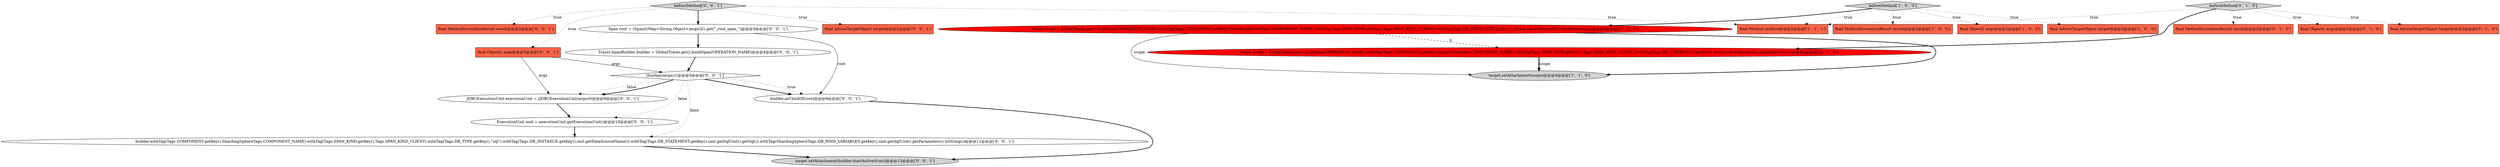 digraph {
20 [style = filled, label = "target.setAttachment(builder.startActive(true))@@@13@@@['0', '0', '1']", fillcolor = lightgray, shape = ellipse image = "AAA0AAABBB3BBB"];
21 [style = filled, label = "Span root = (Span)((Map<String,Object>)args(2().get(\"_root_span_\")@@@3@@@['0', '0', '1']", fillcolor = white, shape = ellipse image = "AAA0AAABBB3BBB"];
11 [style = filled, label = "Scope scope = GlobalTracer.get().buildSpan(OPERATION_NAME).withTag(Tags.COMPONENT.getKey(),JaegerConstants.COMPONENT_NAME).withTag(Tags.SPAN_KIND.getKey(),Tags.SPAN_KIND_CLIENT).withTag(Tags.DB_STATEMENT.getKey(),String.valueOf(args(0()).startActive(true)@@@3@@@['0', '1', '0']", fillcolor = red, shape = ellipse image = "AAA1AAABBB2BBB"];
16 [style = filled, label = "builder.withTag(Tags.COMPONENT.getKey(),ShardingSphereTags.COMPONENT_NAME).withTag(Tags.SPAN_KIND.getKey(),Tags.SPAN_KIND_CLIENT).withTag(Tags.DB_TYPE.getKey(),\"sql\").withTag(Tags.DB_INSTANCE.getKey(),unit.getDataSourceName()).withTag(Tags.DB_STATEMENT.getKey(),unit.getSqlUnit().getSql()).withTag(ShardingSphereTags.DB_BIND_VARIABLES.getKey(),unit.getSqlUnit().getParameters().toString())@@@11@@@['0', '0', '1']", fillcolor = white, shape = ellipse image = "AAA0AAABBB3BBB"];
0 [style = filled, label = "final MethodInvocationResult result@@@2@@@['1', '0', '0']", fillcolor = tomato, shape = box image = "AAA0AAABBB1BBB"];
15 [style = filled, label = "final MethodInvocationResult result@@@2@@@['0', '0', '1']", fillcolor = tomato, shape = box image = "AAA0AAABBB3BBB"];
7 [style = filled, label = "final MethodInvocationResult result@@@2@@@['0', '1', '0']", fillcolor = tomato, shape = box image = "AAA0AAABBB2BBB"];
5 [style = filled, label = "final Method method@@@2@@@['1', '1', '1']", fillcolor = tomato, shape = box image = "AAA0AAABBB1BBB"];
3 [style = filled, label = "final Object(( args@@@2@@@['1', '0', '0']", fillcolor = tomato, shape = box image = "AAA0AAABBB1BBB"];
19 [style = filled, label = "(boolean)args(1(@@@5@@@['0', '0', '1']", fillcolor = white, shape = diamond image = "AAA0AAABBB3BBB"];
23 [style = filled, label = "JDBCExecutionUnit executionUnit = (JDBCExecutionUnit)args(0(@@@9@@@['0', '0', '1']", fillcolor = white, shape = ellipse image = "AAA0AAABBB3BBB"];
13 [style = filled, label = "builder.asChildOf(root)@@@6@@@['0', '0', '1']", fillcolor = white, shape = ellipse image = "AAA0AAABBB3BBB"];
2 [style = filled, label = "final AdviceTargetObject target@@@2@@@['1', '0', '0']", fillcolor = tomato, shape = box image = "AAA0AAABBB1BBB"];
9 [style = filled, label = "final Object(( args@@@2@@@['0', '1', '0']", fillcolor = tomato, shape = box image = "AAA0AAABBB2BBB"];
22 [style = filled, label = "beforeMethod['0', '0', '1']", fillcolor = lightgray, shape = diamond image = "AAA0AAABBB3BBB"];
1 [style = filled, label = "beforeMethod['1', '0', '0']", fillcolor = lightgray, shape = diamond image = "AAA0AAABBB1BBB"];
14 [style = filled, label = "ExecutionUnit unit = executionUnit.getExecutionUnit()@@@10@@@['0', '0', '1']", fillcolor = white, shape = ellipse image = "AAA0AAABBB3BBB"];
8 [style = filled, label = "final AdviceTargetObject target@@@2@@@['0', '1', '0']", fillcolor = tomato, shape = box image = "AAA0AAABBB2BBB"];
4 [style = filled, label = "target.setAttachment(scope)@@@4@@@['1', '1', '0']", fillcolor = lightgray, shape = ellipse image = "AAA0AAABBB1BBB"];
6 [style = filled, label = "Scope scope = GlobalTracer.get().buildSpan(OPERATION_NAME).withTag(Tags.COMPONENT.getKey(),ShardingSphereTags.COMPONENT_NAME).withTag(Tags.SPAN_KIND.getKey(),Tags.SPAN_KIND_CLIENT).withTag(Tags.DB_STATEMENT.getKey(),String.valueOf(args(0()).startActive(true)@@@3@@@['1', '0', '0']", fillcolor = red, shape = ellipse image = "AAA1AAABBB1BBB"];
12 [style = filled, label = "Tracer.SpanBuilder builder = GlobalTracer.get().buildSpan(OPERATION_NAME)@@@4@@@['0', '0', '1']", fillcolor = white, shape = ellipse image = "AAA0AAABBB3BBB"];
10 [style = filled, label = "beforeMethod['0', '1', '0']", fillcolor = lightgray, shape = diamond image = "AAA0AAABBB2BBB"];
18 [style = filled, label = "final Object(( args@@@2@@@['0', '0', '1']", fillcolor = tomato, shape = box image = "AAA0AAABBB3BBB"];
17 [style = filled, label = "final AdviceTargetObject target@@@2@@@['0', '0', '1']", fillcolor = tomato, shape = box image = "AAA0AAABBB3BBB"];
21->13 [style = solid, label="root"];
14->16 [style = bold, label=""];
10->8 [style = dotted, label="true"];
22->18 [style = dotted, label="true"];
19->14 [style = dotted, label="false"];
11->4 [style = bold, label=""];
6->11 [style = dashed, label="0"];
22->21 [style = bold, label=""];
19->23 [style = dotted, label="false"];
11->4 [style = solid, label="scope"];
19->13 [style = dotted, label="true"];
10->9 [style = dotted, label="true"];
10->5 [style = dotted, label="true"];
6->4 [style = solid, label="scope"];
21->12 [style = bold, label=""];
1->3 [style = dotted, label="true"];
23->14 [style = bold, label=""];
22->5 [style = dotted, label="true"];
18->23 [style = solid, label="args"];
6->4 [style = bold, label=""];
1->6 [style = bold, label=""];
10->11 [style = bold, label=""];
19->13 [style = bold, label=""];
19->16 [style = dotted, label="false"];
19->23 [style = bold, label=""];
18->19 [style = solid, label="args"];
10->7 [style = dotted, label="true"];
22->17 [style = dotted, label="true"];
1->0 [style = dotted, label="true"];
12->19 [style = bold, label=""];
1->2 [style = dotted, label="true"];
16->20 [style = bold, label=""];
22->15 [style = dotted, label="true"];
1->5 [style = dotted, label="true"];
13->20 [style = bold, label=""];
}
